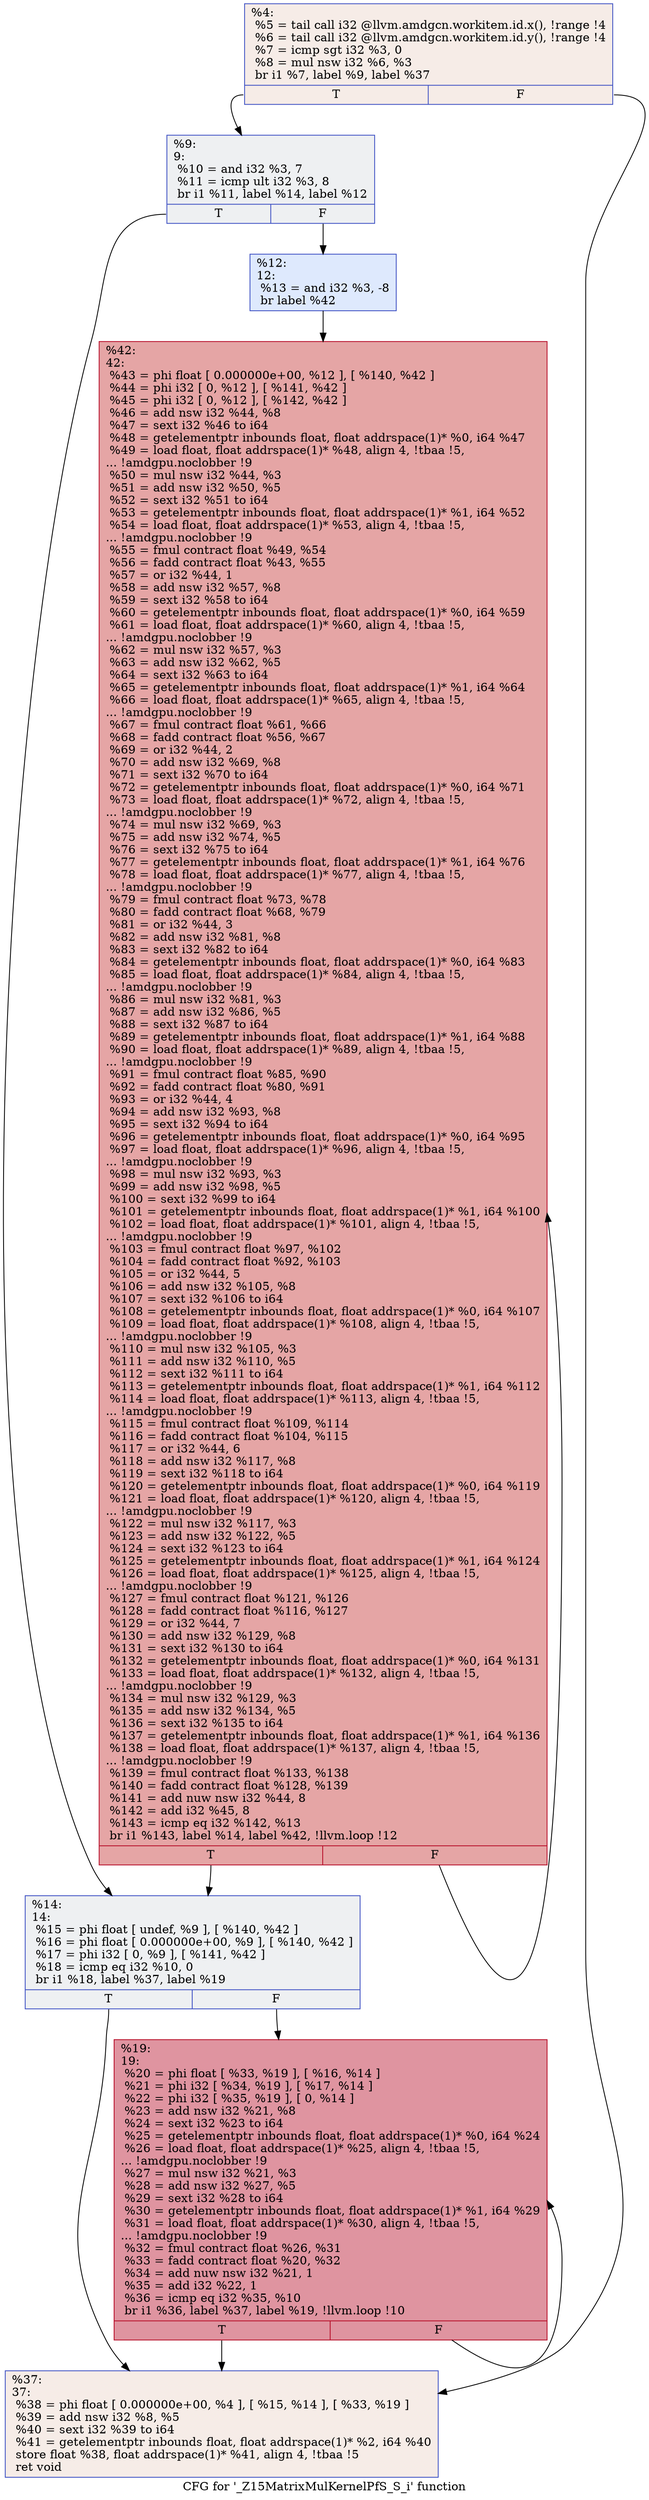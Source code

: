 digraph "CFG for '_Z15MatrixMulKernelPfS_S_i' function" {
	label="CFG for '_Z15MatrixMulKernelPfS_S_i' function";

	Node0x4d25650 [shape=record,color="#3d50c3ff", style=filled, fillcolor="#ead5c970",label="{%4:\l  %5 = tail call i32 @llvm.amdgcn.workitem.id.x(), !range !4\l  %6 = tail call i32 @llvm.amdgcn.workitem.id.y(), !range !4\l  %7 = icmp sgt i32 %3, 0\l  %8 = mul nsw i32 %6, %3\l  br i1 %7, label %9, label %37\l|{<s0>T|<s1>F}}"];
	Node0x4d25650:s0 -> Node0x4d256a0;
	Node0x4d25650:s1 -> Node0x4d27420;
	Node0x4d256a0 [shape=record,color="#3d50c3ff", style=filled, fillcolor="#d9dce170",label="{%9:\l9:                                                \l  %10 = and i32 %3, 7\l  %11 = icmp ult i32 %3, 8\l  br i1 %11, label %14, label %12\l|{<s0>T|<s1>F}}"];
	Node0x4d256a0:s0 -> Node0x4d276e0;
	Node0x4d256a0:s1 -> Node0x4d27730;
	Node0x4d27730 [shape=record,color="#3d50c3ff", style=filled, fillcolor="#b5cdfa70",label="{%12:\l12:                                               \l  %13 = and i32 %3, -8\l  br label %42\l}"];
	Node0x4d27730 -> Node0x4d27930;
	Node0x4d276e0 [shape=record,color="#3d50c3ff", style=filled, fillcolor="#d9dce170",label="{%14:\l14:                                               \l  %15 = phi float [ undef, %9 ], [ %140, %42 ]\l  %16 = phi float [ 0.000000e+00, %9 ], [ %140, %42 ]\l  %17 = phi i32 [ 0, %9 ], [ %141, %42 ]\l  %18 = icmp eq i32 %10, 0\l  br i1 %18, label %37, label %19\l|{<s0>T|<s1>F}}"];
	Node0x4d276e0:s0 -> Node0x4d27420;
	Node0x4d276e0:s1 -> Node0x4d28c40;
	Node0x4d28c40 [shape=record,color="#b70d28ff", style=filled, fillcolor="#b70d2870",label="{%19:\l19:                                               \l  %20 = phi float [ %33, %19 ], [ %16, %14 ]\l  %21 = phi i32 [ %34, %19 ], [ %17, %14 ]\l  %22 = phi i32 [ %35, %19 ], [ 0, %14 ]\l  %23 = add nsw i32 %21, %8\l  %24 = sext i32 %23 to i64\l  %25 = getelementptr inbounds float, float addrspace(1)* %0, i64 %24\l  %26 = load float, float addrspace(1)* %25, align 4, !tbaa !5,\l... !amdgpu.noclobber !9\l  %27 = mul nsw i32 %21, %3\l  %28 = add nsw i32 %27, %5\l  %29 = sext i32 %28 to i64\l  %30 = getelementptr inbounds float, float addrspace(1)* %1, i64 %29\l  %31 = load float, float addrspace(1)* %30, align 4, !tbaa !5,\l... !amdgpu.noclobber !9\l  %32 = fmul contract float %26, %31\l  %33 = fadd contract float %20, %32\l  %34 = add nuw nsw i32 %21, 1\l  %35 = add i32 %22, 1\l  %36 = icmp eq i32 %35, %10\l  br i1 %36, label %37, label %19, !llvm.loop !10\l|{<s0>T|<s1>F}}"];
	Node0x4d28c40:s0 -> Node0x4d27420;
	Node0x4d28c40:s1 -> Node0x4d28c40;
	Node0x4d27420 [shape=record,color="#3d50c3ff", style=filled, fillcolor="#ead5c970",label="{%37:\l37:                                               \l  %38 = phi float [ 0.000000e+00, %4 ], [ %15, %14 ], [ %33, %19 ]\l  %39 = add nsw i32 %8, %5\l  %40 = sext i32 %39 to i64\l  %41 = getelementptr inbounds float, float addrspace(1)* %2, i64 %40\l  store float %38, float addrspace(1)* %41, align 4, !tbaa !5\l  ret void\l}"];
	Node0x4d27930 [shape=record,color="#b70d28ff", style=filled, fillcolor="#c5333470",label="{%42:\l42:                                               \l  %43 = phi float [ 0.000000e+00, %12 ], [ %140, %42 ]\l  %44 = phi i32 [ 0, %12 ], [ %141, %42 ]\l  %45 = phi i32 [ 0, %12 ], [ %142, %42 ]\l  %46 = add nsw i32 %44, %8\l  %47 = sext i32 %46 to i64\l  %48 = getelementptr inbounds float, float addrspace(1)* %0, i64 %47\l  %49 = load float, float addrspace(1)* %48, align 4, !tbaa !5,\l... !amdgpu.noclobber !9\l  %50 = mul nsw i32 %44, %3\l  %51 = add nsw i32 %50, %5\l  %52 = sext i32 %51 to i64\l  %53 = getelementptr inbounds float, float addrspace(1)* %1, i64 %52\l  %54 = load float, float addrspace(1)* %53, align 4, !tbaa !5,\l... !amdgpu.noclobber !9\l  %55 = fmul contract float %49, %54\l  %56 = fadd contract float %43, %55\l  %57 = or i32 %44, 1\l  %58 = add nsw i32 %57, %8\l  %59 = sext i32 %58 to i64\l  %60 = getelementptr inbounds float, float addrspace(1)* %0, i64 %59\l  %61 = load float, float addrspace(1)* %60, align 4, !tbaa !5,\l... !amdgpu.noclobber !9\l  %62 = mul nsw i32 %57, %3\l  %63 = add nsw i32 %62, %5\l  %64 = sext i32 %63 to i64\l  %65 = getelementptr inbounds float, float addrspace(1)* %1, i64 %64\l  %66 = load float, float addrspace(1)* %65, align 4, !tbaa !5,\l... !amdgpu.noclobber !9\l  %67 = fmul contract float %61, %66\l  %68 = fadd contract float %56, %67\l  %69 = or i32 %44, 2\l  %70 = add nsw i32 %69, %8\l  %71 = sext i32 %70 to i64\l  %72 = getelementptr inbounds float, float addrspace(1)* %0, i64 %71\l  %73 = load float, float addrspace(1)* %72, align 4, !tbaa !5,\l... !amdgpu.noclobber !9\l  %74 = mul nsw i32 %69, %3\l  %75 = add nsw i32 %74, %5\l  %76 = sext i32 %75 to i64\l  %77 = getelementptr inbounds float, float addrspace(1)* %1, i64 %76\l  %78 = load float, float addrspace(1)* %77, align 4, !tbaa !5,\l... !amdgpu.noclobber !9\l  %79 = fmul contract float %73, %78\l  %80 = fadd contract float %68, %79\l  %81 = or i32 %44, 3\l  %82 = add nsw i32 %81, %8\l  %83 = sext i32 %82 to i64\l  %84 = getelementptr inbounds float, float addrspace(1)* %0, i64 %83\l  %85 = load float, float addrspace(1)* %84, align 4, !tbaa !5,\l... !amdgpu.noclobber !9\l  %86 = mul nsw i32 %81, %3\l  %87 = add nsw i32 %86, %5\l  %88 = sext i32 %87 to i64\l  %89 = getelementptr inbounds float, float addrspace(1)* %1, i64 %88\l  %90 = load float, float addrspace(1)* %89, align 4, !tbaa !5,\l... !amdgpu.noclobber !9\l  %91 = fmul contract float %85, %90\l  %92 = fadd contract float %80, %91\l  %93 = or i32 %44, 4\l  %94 = add nsw i32 %93, %8\l  %95 = sext i32 %94 to i64\l  %96 = getelementptr inbounds float, float addrspace(1)* %0, i64 %95\l  %97 = load float, float addrspace(1)* %96, align 4, !tbaa !5,\l... !amdgpu.noclobber !9\l  %98 = mul nsw i32 %93, %3\l  %99 = add nsw i32 %98, %5\l  %100 = sext i32 %99 to i64\l  %101 = getelementptr inbounds float, float addrspace(1)* %1, i64 %100\l  %102 = load float, float addrspace(1)* %101, align 4, !tbaa !5,\l... !amdgpu.noclobber !9\l  %103 = fmul contract float %97, %102\l  %104 = fadd contract float %92, %103\l  %105 = or i32 %44, 5\l  %106 = add nsw i32 %105, %8\l  %107 = sext i32 %106 to i64\l  %108 = getelementptr inbounds float, float addrspace(1)* %0, i64 %107\l  %109 = load float, float addrspace(1)* %108, align 4, !tbaa !5,\l... !amdgpu.noclobber !9\l  %110 = mul nsw i32 %105, %3\l  %111 = add nsw i32 %110, %5\l  %112 = sext i32 %111 to i64\l  %113 = getelementptr inbounds float, float addrspace(1)* %1, i64 %112\l  %114 = load float, float addrspace(1)* %113, align 4, !tbaa !5,\l... !amdgpu.noclobber !9\l  %115 = fmul contract float %109, %114\l  %116 = fadd contract float %104, %115\l  %117 = or i32 %44, 6\l  %118 = add nsw i32 %117, %8\l  %119 = sext i32 %118 to i64\l  %120 = getelementptr inbounds float, float addrspace(1)* %0, i64 %119\l  %121 = load float, float addrspace(1)* %120, align 4, !tbaa !5,\l... !amdgpu.noclobber !9\l  %122 = mul nsw i32 %117, %3\l  %123 = add nsw i32 %122, %5\l  %124 = sext i32 %123 to i64\l  %125 = getelementptr inbounds float, float addrspace(1)* %1, i64 %124\l  %126 = load float, float addrspace(1)* %125, align 4, !tbaa !5,\l... !amdgpu.noclobber !9\l  %127 = fmul contract float %121, %126\l  %128 = fadd contract float %116, %127\l  %129 = or i32 %44, 7\l  %130 = add nsw i32 %129, %8\l  %131 = sext i32 %130 to i64\l  %132 = getelementptr inbounds float, float addrspace(1)* %0, i64 %131\l  %133 = load float, float addrspace(1)* %132, align 4, !tbaa !5,\l... !amdgpu.noclobber !9\l  %134 = mul nsw i32 %129, %3\l  %135 = add nsw i32 %134, %5\l  %136 = sext i32 %135 to i64\l  %137 = getelementptr inbounds float, float addrspace(1)* %1, i64 %136\l  %138 = load float, float addrspace(1)* %137, align 4, !tbaa !5,\l... !amdgpu.noclobber !9\l  %139 = fmul contract float %133, %138\l  %140 = fadd contract float %128, %139\l  %141 = add nuw nsw i32 %44, 8\l  %142 = add i32 %45, 8\l  %143 = icmp eq i32 %142, %13\l  br i1 %143, label %14, label %42, !llvm.loop !12\l|{<s0>T|<s1>F}}"];
	Node0x4d27930:s0 -> Node0x4d276e0;
	Node0x4d27930:s1 -> Node0x4d27930;
}
